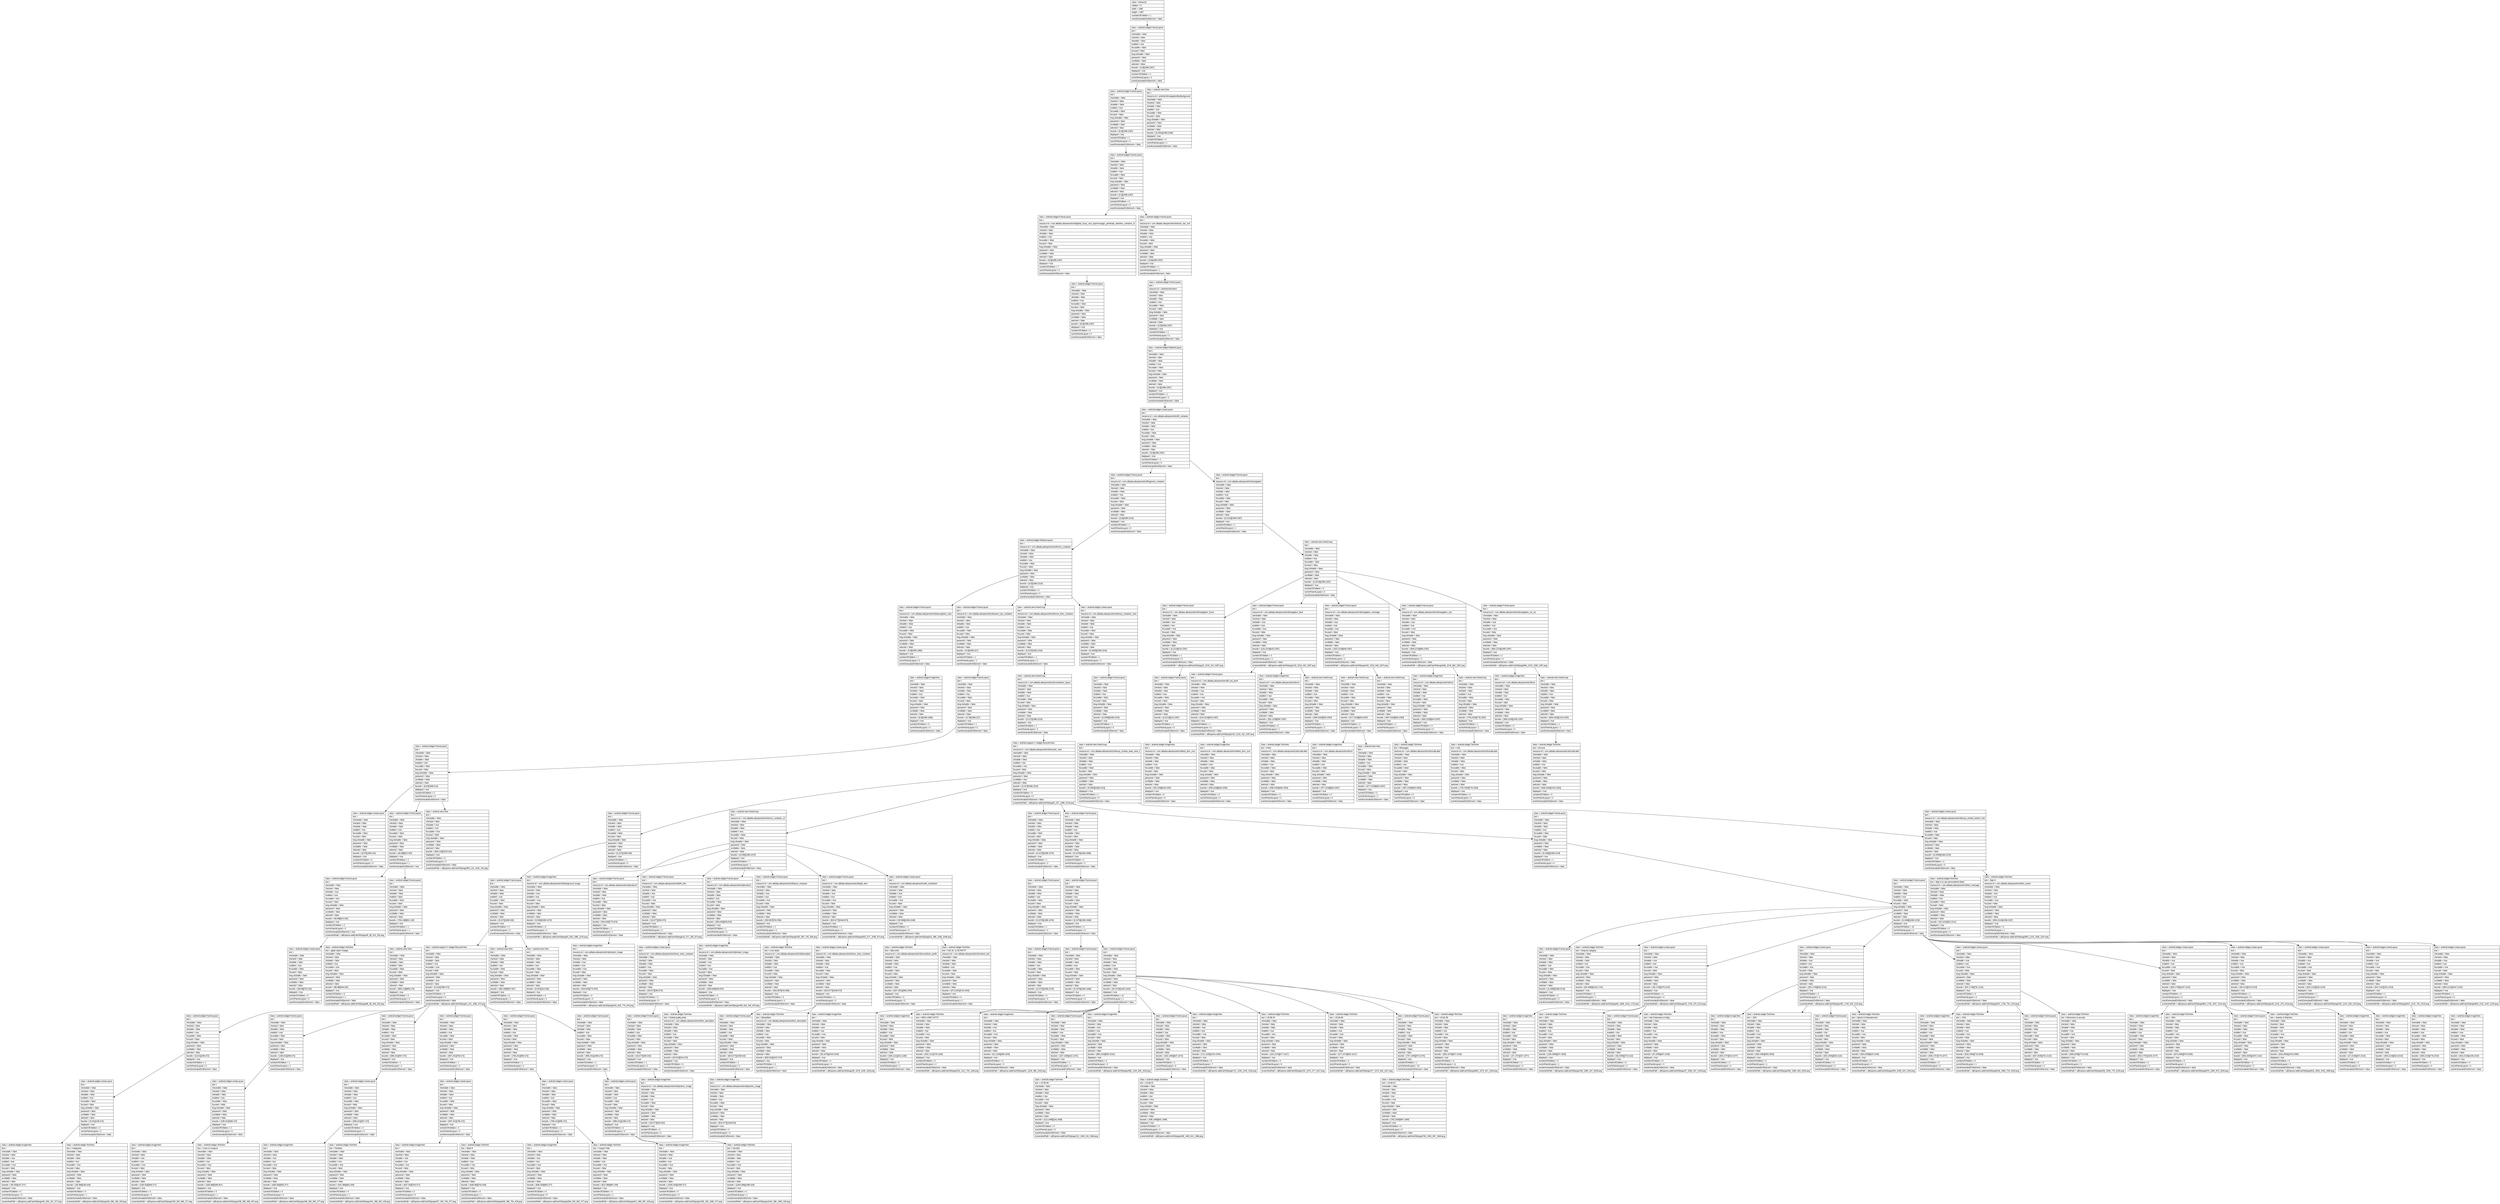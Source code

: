 digraph Layout {

	node [shape=record fontname=Arial];

	0	[label="{class = hierarchy\l|rotation = 0\l|width = 1080\l|height = 2287\l|numberOfChildren = 1\l|eventGeneratedOnElement = false \l}"]
	1	[label="{class = android.widget.FrameLayout\l|text = \l|checkable = false\l|checked = false\l|clickable = false\l|enabled = true\l|focusable = false\l|focused = false\l|long-clickable = false\l|password = false\l|scrollable = false\l|selected = false\l|bounds = [0,0][1080,2287]\l|displayed = true\l|numberOfChildren = 2\l|numInParentLayout = 0\l|eventGeneratedOnElement = false \l}"]
	2	[label="{class = android.widget.FrameLayout\l|text = \l|checkable = false\l|checked = false\l|clickable = false\l|enabled = true\l|focusable = false\l|focused = false\l|long-clickable = false\l|password = false\l|scrollable = false\l|selected = false\l|bounds = [0,0][1080,2287]\l|displayed = true\l|numberOfChildren = 1\l|numInParentLayout = 0\l|eventGeneratedOnElement = false \l}"]
	3	[label="{class = android.view.View\l|text = \l|resource-id = android:id/navigationBarBackground\l|checkable = false\l|checked = false\l|clickable = false\l|enabled = true\l|focusable = false\l|focused = false\l|long-clickable = false\l|password = false\l|scrollable = false\l|selected = false\l|bounds = [0,2361][1080,2400]\l|displayed = true\l|numberOfChildren = 0\l|numInParentLayout = 1\l|eventGeneratedOnElement = false \l}"]
	4	[label="{class = android.widget.FrameLayout\l|text = \l|checkable = false\l|checked = false\l|clickable = false\l|enabled = true\l|focusable = false\l|focused = false\l|long-clickable = false\l|password = false\l|scrollable = false\l|selected = false\l|bounds = [0,0][1080,2287]\l|displayed = true\l|numberOfChildren = 2\l|numInParentLayout = 0\l|eventGeneratedOnElement = false \l}"]
	5	[label="{class = android.widget.FrameLayout\l|text = \l|resource-id = com.alibaba.aliexpresshd:id/global_houyi_core_layermanager_penetrate_webview_container_id\l|checkable = false\l|checked = false\l|clickable = false\l|enabled = true\l|focusable = false\l|focused = false\l|long-clickable = false\l|password = false\l|scrollable = false\l|selected = false\l|bounds = [0,0][1080,2287]\l|displayed = true\l|numberOfChildren = 1\l|numInParentLayout = 0\l|eventGeneratedOnElement = false \l}"]
	6	[label="{class = android.widget.FrameLayout\l|text = \l|resource-id = com.alibaba.aliexpresshd:id/action_bar_root\l|checkable = false\l|checked = false\l|clickable = false\l|enabled = true\l|focusable = false\l|focused = false\l|long-clickable = false\l|password = false\l|scrollable = false\l|selected = false\l|bounds = [0,0][1080,2287]\l|displayed = true\l|numberOfChildren = 1\l|numInParentLayout = 1\l|eventGeneratedOnElement = false \l}"]
	7	[label="{class = android.widget.FrameLayout\l|text = \l|checkable = false\l|checked = false\l|clickable = false\l|enabled = true\l|focusable = false\l|focused = false\l|long-clickable = false\l|password = false\l|scrollable = false\l|selected = false\l|bounds = [0,0][1080,2287]\l|displayed = true\l|numberOfChildren = 0\l|numInParentLayout = 0\l|eventGeneratedOnElement = false \l}"]
	8	[label="{class = android.widget.FrameLayout\l|text = \l|resource-id = android:id/content\l|checkable = false\l|checked = false\l|clickable = false\l|enabled = true\l|focusable = false\l|focused = false\l|long-clickable = false\l|password = false\l|scrollable = false\l|selected = false\l|bounds = [0,0][1080,2287]\l|displayed = true\l|numberOfChildren = 1\l|numInParentLayout = 0\l|eventGeneratedOnElement = false \l}"]
	9	[label="{class = android.widget.RelativeLayout\l|text = \l|checkable = false\l|checked = false\l|clickable = false\l|enabled = true\l|focusable = false\l|focused = false\l|long-clickable = false\l|password = false\l|scrollable = false\l|selected = false\l|bounds = [0,0][1080,2287]\l|displayed = true\l|numberOfChildren = 1\l|numInParentLayout = 0\l|eventGeneratedOnElement = false \l}"]
	10	[label="{class = android.widget.LinearLayout\l|text = \l|resource-id = com.alibaba.aliexpresshd:id/ll_container\l|checkable = false\l|checked = false\l|clickable = false\l|enabled = true\l|focusable = false\l|focused = false\l|long-clickable = false\l|password = false\l|scrollable = false\l|selected = false\l|bounds = [0,0][1080,2287]\l|displayed = true\l|numberOfChildren = 2\l|numInParentLayout = 0\l|eventGeneratedOnElement = false \l}"]
	11	[label="{class = android.widget.FrameLayout\l|text = \l|resource-id = com.alibaba.aliexpresshd:id/fragment_container\l|checkable = false\l|checked = false\l|clickable = false\l|enabled = true\l|focusable = false\l|focused = false\l|long-clickable = false\l|password = false\l|scrollable = false\l|selected = false\l|bounds = [0,0][1080,2219]\l|displayed = true\l|numberOfChildren = 1\l|numInParentLayout = 0\l|eventGeneratedOnElement = false \l}"]
	12	[label="{class = android.widget.FrameLayout\l|text = \l|resource-id = com.alibaba.aliexpresshd:id/navigation\l|checkable = false\l|checked = false\l|clickable = false\l|enabled = true\l|focusable = false\l|focused = false\l|long-clickable = false\l|password = false\l|scrollable = false\l|selected = false\l|bounds = [0,2219][1080,2287]\l|displayed = true\l|numberOfChildren = 1\l|numInParentLayout = 1\l|eventGeneratedOnElement = false \l}"]
	13	[label="{class = android.widget.RelativeLayout\l|text = \l|resource-id = com.alibaba.aliexpresshd:id/home_container\l|checkable = false\l|checked = false\l|clickable = false\l|enabled = true\l|focusable = false\l|focused = false\l|long-clickable = false\l|password = false\l|scrollable = false\l|selected = false\l|bounds = [0,0][1080,2219]\l|displayed = true\l|numberOfChildren = 4\l|numInParentLayout = 0\l|eventGeneratedOnElement = false \l}"]
	14	[label="{class = android.view.ViewGroup\l|text = \l|checkable = false\l|checked = false\l|clickable = false\l|enabled = true\l|focusable = false\l|focused = false\l|long-clickable = false\l|password = false\l|scrollable = false\l|selected = false\l|bounds = [0,2219][1080,2287]\l|displayed = true\l|numberOfChildren = 5\l|numInParentLayout = 0\l|eventGeneratedOnElement = false \l}"]
	15	[label="{class = android.widget.FrameLayout\l|text = \l|resource-id = com.alibaba.aliexpresshd:id/atmosphere_view\l|checkable = false\l|checked = false\l|clickable = false\l|enabled = true\l|focusable = false\l|focused = false\l|long-clickable = false\l|password = false\l|scrollable = false\l|selected = false\l|bounds = [0,0][1080,1080]\l|displayed = true\l|numberOfChildren = 1\l|numInParentLayout = 0\l|eventGeneratedOnElement = false \l}"]
	16	[label="{class = android.widget.FrameLayout\l|text = \l|resource-id = com.alibaba.aliexpresshd:id/search_bar_container\l|checkable = false\l|checked = false\l|clickable = false\l|enabled = true\l|focusable = false\l|focused = false\l|long-clickable = false\l|password = false\l|scrollable = false\l|selected = false\l|bounds = [0,0][1080,227]\l|displayed = true\l|numberOfChildren = 1\l|numInParentLayout = 1\l|eventGeneratedOnElement = false \l}"]
	17	[label="{class = android.view.ViewGroup\l|text = \l|resource-id = com.alibaba.aliexpresshd:id/home_floor_container\l|checkable = false\l|checked = false\l|clickable = false\l|enabled = true\l|focusable = false\l|focused = false\l|long-clickable = false\l|password = false\l|scrollable = false\l|selected = false\l|bounds = [0,227][1080,2219]\l|displayed = true\l|numberOfChildren = 1\l|numInParentLayout = 2\l|eventGeneratedOnElement = false \l}"]
	18	[label="{class = android.widget.LinearLayout\l|text = \l|resource-id = com.alibaba.aliexpresshd:id/houyi_container_view\l|checkable = false\l|checked = false\l|clickable = false\l|enabled = true\l|focusable = false\l|focused = false\l|long-clickable = false\l|password = false\l|scrollable = false\l|selected = false\l|bounds = [0,2093][1080,2219]\l|displayed = true\l|numberOfChildren = 1\l|numInParentLayout = 3\l|eventGeneratedOnElement = false \l}"]
	19	[label="{class = android.widget.FrameLayout\l|text = \l|resource-id = com.alibaba.aliexpresshd:id/navigation_home\l|checkable = false\l|checked = false\l|clickable = true\l|enabled = true\l|focusable = true\l|focused = false\l|long-clickable = false\l|password = false\l|scrollable = false\l|selected = false\l|bounds = [0,2219][216,2287]\l|displayed = true\l|numberOfChildren = 1\l|numInParentLayout = 0\l|eventGeneratedOnElement = false \l|screenshotPath = aliExpress-addCart/S0/pngs/0_2219_216_2287.png\l}"]
	20	[label="{class = android.widget.FrameLayout\l|text = \l|resource-id = com.alibaba.aliexpresshd:id/navigation_feed\l|checkable = false\l|checked = false\l|clickable = true\l|enabled = true\l|focusable = true\l|focused = false\l|long-clickable = false\l|password = false\l|scrollable = false\l|selected = false\l|bounds = [216,2219][432,2287]\l|displayed = true\l|numberOfChildren = 3\l|numInParentLayout = 1\l|eventGeneratedOnElement = false \l|screenshotPath = aliExpress-addCart/S0/pngs/216_2219_432_2287.png\l}"]
	21	[label="{class = android.widget.FrameLayout\l|text = \l|resource-id = com.alibaba.aliexpresshd:id/navigation_message\l|checkable = false\l|checked = false\l|clickable = true\l|enabled = true\l|focusable = true\l|focused = false\l|long-clickable = false\l|password = false\l|scrollable = false\l|selected = false\l|bounds = [432,2219][648,2287]\l|displayed = true\l|numberOfChildren = 2\l|numInParentLayout = 2\l|eventGeneratedOnElement = false \l|screenshotPath = aliExpress-addCart/S0/pngs/432_2219_648_2287.png\l}"]
	22	[label="{class = android.widget.FrameLayout\l|text = \l|resource-id = com.alibaba.aliexpresshd:id/navigation_cart\l|checkable = false\l|checked = false\l|clickable = true\l|enabled = true\l|focusable = true\l|focused = false\l|long-clickable = false\l|password = false\l|scrollable = false\l|selected = false\l|bounds = [648,2219][864,2287]\l|displayed = true\l|numberOfChildren = 2\l|numInParentLayout = 3\l|eventGeneratedOnElement = false \l|screenshotPath = aliExpress-addCart/S0/pngs/648_2219_864_2287.png\l}"]
	23	[label="{class = android.widget.FrameLayout\l|text = \l|resource-id = com.alibaba.aliexpresshd:id/navigation_my_ae\l|checkable = false\l|checked = false\l|clickable = true\l|enabled = true\l|focusable = true\l|focused = false\l|long-clickable = false\l|password = false\l|scrollable = false\l|selected = false\l|bounds = [864,2219][1080,2287]\l|displayed = true\l|numberOfChildren = 2\l|numInParentLayout = 4\l|eventGeneratedOnElement = false \l|screenshotPath = aliExpress-addCart/S0/pngs/864_2219_1080_2287.png\l}"]
	24	[label="{class = android.widget.ImageView\l|text = \l|checkable = false\l|checked = false\l|clickable = false\l|enabled = true\l|focusable = false\l|focused = false\l|long-clickable = false\l|password = false\l|scrollable = false\l|selected = false\l|bounds = [0,0][1080,1080]\l|displayed = true\l|numberOfChildren = 0\l|numInParentLayout = 0\l|eventGeneratedOnElement = false \l}"]
	25	[label="{class = android.widget.FrameLayout\l|text = \l|checkable = false\l|checked = false\l|clickable = false\l|enabled = true\l|focusable = false\l|focused = false\l|long-clickable = false\l|password = false\l|scrollable = false\l|selected = false\l|bounds = [0,74][1080,227]\l|displayed = true\l|numberOfChildren = 1\l|numInParentLayout = 0\l|eventGeneratedOnElement = false \l}"]
	26	[label="{class = android.view.ViewGroup\l|text = \l|resource-id = com.alibaba.aliexpresshd:id/coordinator_layout\l|checkable = false\l|checked = false\l|clickable = false\l|enabled = true\l|focusable = false\l|focused = false\l|long-clickable = false\l|password = false\l|scrollable = false\l|selected = false\l|bounds = [0,227][1080,2219]\l|displayed = true\l|numberOfChildren = 1\l|numInParentLayout = 0\l|eventGeneratedOnElement = false \l}"]
	27	[label="{class = android.widget.FrameLayout\l|text = \l|checkable = false\l|checked = false\l|clickable = false\l|enabled = true\l|focusable = false\l|focused = false\l|long-clickable = false\l|password = false\l|scrollable = false\l|selected = false\l|bounds = [0,2093][1080,2219]\l|displayed = true\l|numberOfChildren = 1\l|numInParentLayout = 0\l|eventGeneratedOnElement = false \l}"]
	28	[label="{class = android.widget.FrameLayout\l|text = \l|checkable = false\l|checked = false\l|clickable = false\l|enabled = true\l|focusable = false\l|focused = false\l|long-clickable = false\l|password = false\l|scrollable = false\l|selected = false\l|bounds = [0,2219][216,2287]\l|displayed = true\l|numberOfChildren = 1\l|numInParentLayout = 0\l|eventGeneratedOnElement = false \l}"]
	29	[label="{class = android.widget.FrameLayout\l|text = \l|resource-id = com.alibaba.aliexpresshd:id/fl_red_point\l|checkable = false\l|checked = false\l|clickable = true\l|enabled = true\l|focusable = true\l|focused = false\l|long-clickable = false\l|password = false\l|scrollable = false\l|selected = false\l|bounds = [216,2219][432,2287]\l|displayed = true\l|numberOfChildren = 1\l|numInParentLayout = 0\l|eventGeneratedOnElement = false \l|screenshotPath = aliExpress-addCart/S0/pngs/216_2219_432_2287.png\l}"]
	30	[label="{class = android.widget.ImageView\l|text = \l|resource-id = com.alibaba.aliexpresshd:id/icon\l|checkable = false\l|checked = false\l|clickable = false\l|enabled = true\l|focusable = false\l|focused = false\l|long-clickable = false\l|password = false\l|scrollable = false\l|selected = false\l|bounds = [261,2228][387,2287]\l|displayed = true\l|numberOfChildren = 0\l|numInParentLayout = 1\l|eventGeneratedOnElement = false \l}"]
	31	[label="{class = android.view.ViewGroup\l|text = \l|checkable = false\l|checked = false\l|clickable = false\l|enabled = true\l|focusable = false\l|focused = false\l|long-clickable = false\l|password = false\l|scrollable = false\l|selected = false\l|bounds = [298,2320][350,2353]\l|displayed = true\l|numberOfChildren = 1\l|numInParentLayout = 2\l|eventGeneratedOnElement = false \l}"]
	32	[label="{class = android.view.ViewGroup\l|text = \l|checkable = false\l|checked = false\l|clickable = false\l|enabled = true\l|focusable = false\l|focused = false\l|long-clickable = false\l|password = false\l|scrollable = false\l|selected = false\l|bounds = [477,2228][603,2287]\l|displayed = true\l|numberOfChildren = 2\l|numInParentLayout = 0\l|eventGeneratedOnElement = false \l}"]
	33	[label="{class = android.view.ViewGroup\l|text = \l|checkable = false\l|checked = false\l|clickable = false\l|enabled = true\l|focusable = false\l|focused = false\l|long-clickable = false\l|password = false\l|scrollable = false\l|selected = false\l|bounds = [487,2320][593,2353]\l|displayed = true\l|numberOfChildren = 1\l|numInParentLayout = 1\l|eventGeneratedOnElement = false \l}"]
	34	[label="{class = android.widget.ImageView\l|text = \l|resource-id = com.alibaba.aliexpresshd:id/icon\l|checkable = false\l|checked = false\l|clickable = false\l|enabled = true\l|focusable = false\l|focused = false\l|long-clickable = false\l|password = false\l|scrollable = false\l|selected = false\l|bounds = [693,2228][819,2287]\l|displayed = true\l|numberOfChildren = 0\l|numInParentLayout = 0\l|eventGeneratedOnElement = false \l}"]
	35	[label="{class = android.view.ViewGroup\l|text = \l|checkable = false\l|checked = false\l|clickable = false\l|enabled = true\l|focusable = false\l|focused = false\l|long-clickable = false\l|password = false\l|scrollable = false\l|selected = false\l|bounds = [733,2320][778,2353]\l|displayed = true\l|numberOfChildren = 1\l|numInParentLayout = 1\l|eventGeneratedOnElement = false \l}"]
	36	[label="{class = android.widget.ImageView\l|text = \l|resource-id = com.alibaba.aliexpresshd:id/icon\l|checkable = false\l|checked = false\l|clickable = false\l|enabled = true\l|focusable = false\l|focused = false\l|long-clickable = false\l|password = false\l|scrollable = false\l|selected = false\l|bounds = [909,2228][1035,2287]\l|displayed = true\l|numberOfChildren = 0\l|numInParentLayout = 0\l|eventGeneratedOnElement = false \l}"]
	37	[label="{class = android.view.ViewGroup\l|text = \l|checkable = false\l|checked = false\l|clickable = false\l|enabled = true\l|focusable = false\l|focused = false\l|long-clickable = false\l|password = false\l|scrollable = false\l|selected = false\l|bounds = [928,2320][1015,2353]\l|displayed = true\l|numberOfChildren = 1\l|numInParentLayout = 1\l|eventGeneratedOnElement = false \l}"]
	38	[label="{class = android.widget.FrameLayout\l|text = \l|checkable = false\l|checked = false\l|clickable = false\l|enabled = true\l|focusable = false\l|focused = false\l|long-clickable = false\l|password = false\l|scrollable = false\l|selected = false\l|bounds = [0,87][1080,214]\l|displayed = true\l|numberOfChildren = 3\l|numInParentLayout = 0\l|eventGeneratedOnElement = false \l}"]
	39	[label="{class = android.support.v7.widget.RecyclerView\l|text = \l|resource-id = com.alibaba.aliexpresshd:id/recycler_view\l|checkable = false\l|checked = false\l|clickable = false\l|enabled = true\l|focusable = true\l|focused = false\l|long-clickable = false\l|password = false\l|scrollable = true\l|selected = false\l|bounds = [0,227][1080,2219]\l|displayed = true\l|numberOfChildren = 5\l|numInParentLayout = 0\l|eventGeneratedOnElement = false \l|screenshotPath = aliExpress-addCart/S0/pngs/0_227_1080_2219.png\l}"]
	40	[label="{class = android.view.ViewGroup\l|text = \l|resource-id = com.alibaba.aliexpresshd:id/houyi_embed_base_view_ll\l|checkable = false\l|checked = false\l|clickable = false\l|enabled = true\l|focusable = false\l|focused = false\l|long-clickable = false\l|password = false\l|scrollable = false\l|selected = false\l|bounds = [0,2093][1080,2219]\l|displayed = true\l|numberOfChildren = 1\l|numInParentLayout = 0\l|eventGeneratedOnElement = false \l}"]
	41	[label="{class = android.widget.ImageView\l|text = \l|resource-id = com.alibaba.aliexpresshd:id/feed_item_icon\l|checkable = false\l|checked = false\l|clickable = false\l|enabled = true\l|focusable = false\l|focused = false\l|long-clickable = false\l|password = false\l|scrollable = false\l|selected = false\l|bounds = [55,2238][160,2287]\l|displayed = true\l|numberOfChildren = 0\l|numInParentLayout = 0\l|eventGeneratedOnElement = false \l}"]
	42	[label="{class = android.widget.ImageView\l|text = \l|resource-id = com.alibaba.aliexpresshd:id/feed_item_icon\l|checkable = false\l|checked = false\l|clickable = false\l|enabled = true\l|focusable = false\l|focused = false\l|long-clickable = false\l|password = false\l|scrollable = false\l|selected = false\l|bounds = [339,2238][360,2259]\l|displayed = true\l|numberOfChildren = 0\l|numInParentLayout = 0\l|eventGeneratedOnElement = false \l}"]
	43	[label="{class = android.widget.TextView\l|text = Feed\l|resource-id = com.alibaba.aliexpresshd:id/smallLabel\l|checkable = false\l|checked = false\l|clickable = false\l|enabled = true\l|focusable = false\l|focused = false\l|long-clickable = false\l|password = false\l|scrollable = false\l|selected = false\l|bounds = [298,2320][350,2353]\l|displayed = true\l|numberOfChildren = 0\l|numInParentLayout = 0\l|eventGeneratedOnElement = false \l}"]
	44	[label="{class = android.widget.ImageView\l|text = \l|resource-id = com.alibaba.aliexpresshd:id/icon\l|checkable = false\l|checked = false\l|clickable = false\l|enabled = true\l|focusable = false\l|focused = false\l|long-clickable = false\l|password = false\l|scrollable = false\l|selected = false\l|bounds = [477,2228][603,2287]\l|displayed = true\l|numberOfChildren = 0\l|numInParentLayout = 0\l|eventGeneratedOnElement = false \l}"]
	45	[label="{class = android.view.View\l|text = \l|checkable = false\l|checked = false\l|clickable = false\l|enabled = true\l|focusable = false\l|focused = false\l|long-clickable = false\l|password = false\l|scrollable = false\l|selected = false\l|bounds = [477,2228][603,2287]\l|displayed = true\l|numberOfChildren = 0\l|numInParentLayout = 1\l|eventGeneratedOnElement = false \l}"]
	46	[label="{class = android.widget.TextView\l|text = Messages\l|resource-id = com.alibaba.aliexpresshd:id/smallLabel\l|checkable = false\l|checked = false\l|clickable = false\l|enabled = true\l|focusable = false\l|focused = false\l|long-clickable = false\l|password = false\l|scrollable = false\l|selected = false\l|bounds = [487,2320][593,2353]\l|displayed = true\l|numberOfChildren = 0\l|numInParentLayout = 0\l|eventGeneratedOnElement = false \l}"]
	47	[label="{class = android.widget.TextView\l|text = Cart\l|resource-id = com.alibaba.aliexpresshd:id/smallLabel\l|checkable = false\l|checked = false\l|clickable = false\l|enabled = true\l|focusable = false\l|focused = false\l|long-clickable = false\l|password = false\l|scrollable = false\l|selected = false\l|bounds = [733,2320][778,2353]\l|displayed = true\l|numberOfChildren = 0\l|numInParentLayout = 0\l|eventGeneratedOnElement = false \l}"]
	48	[label="{class = android.widget.TextView\l|text = Account\l|resource-id = com.alibaba.aliexpresshd:id/smallLabel\l|checkable = false\l|checked = false\l|clickable = false\l|enabled = true\l|focusable = false\l|focused = false\l|long-clickable = false\l|password = false\l|scrollable = false\l|selected = false\l|bounds = [928,2320][1015,2353]\l|displayed = true\l|numberOfChildren = 0\l|numInParentLayout = 0\l|eventGeneratedOnElement = false \l}"]
	49	[label="{class = android.widget.LinearLayout\l|text = \l|checkable = false\l|checked = false\l|clickable = false\l|enabled = true\l|focusable = false\l|focused = false\l|long-clickable = false\l|password = false\l|scrollable = false\l|selected = false\l|bounds = [0,87][1080,214]\l|displayed = true\l|numberOfChildren = 0\l|numInParentLayout = 0\l|eventGeneratedOnElement = false \l}"]
	50	[label="{class = android.widget.FrameLayout\l|text = \l|checkable = false\l|checked = false\l|clickable = false\l|enabled = true\l|focusable = false\l|focused = false\l|long-clickable = false\l|password = false\l|scrollable = false\l|selected = false\l|bounds = [46,98][913,202]\l|displayed = true\l|numberOfChildren = 2\l|numInParentLayout = 1\l|eventGeneratedOnElement = true \l}"]
	51	[label="{class = android.view.View\l|text = \l|checkable = false\l|checked = false\l|clickable = true\l|enabled = true\l|focusable = true\l|focused = false\l|long-clickable = false\l|password = false\l|scrollable = false\l|selected = false\l|bounds = [953,110][1034,191]\l|displayed = true\l|numberOfChildren = 0\l|numInParentLayout = 2\l|eventGeneratedOnElement = false \l|screenshotPath = aliExpress-addCart/S0/pngs/953_110_1034_191.png\l}"]
	52	[label="{class = android.widget.FrameLayout\l|text = \l|checkable = false\l|checked = false\l|clickable = false\l|enabled = true\l|focusable = false\l|focused = false\l|long-clickable = false\l|password = false\l|scrollable = false\l|selected = false\l|bounds = [0,227][1080,530]\l|displayed = true\l|numberOfChildren = 1\l|numInParentLayout = 0\l|eventGeneratedOnElement = false \l}"]
	53	[label="{class = android.view.ViewGroup\l|text = \l|resource-id = com.alibaba.aliexpresshd:id/venue_container_v2\l|checkable = false\l|checked = false\l|clickable = false\l|enabled = true\l|focusable = false\l|focused = false\l|long-clickable = false\l|password = false\l|scrollable = false\l|selected = false\l|bounds = [0,530][1080,1070]\l|displayed = true\l|numberOfChildren = 7\l|numInParentLayout = 1\l|eventGeneratedOnElement = false \l}"]
	54	[label="{class = android.widget.FrameLayout\l|text = \l|checkable = false\l|checked = false\l|clickable = false\l|enabled = true\l|focusable = false\l|focused = false\l|long-clickable = false\l|password = false\l|scrollable = false\l|selected = false\l|bounds = [0,1070][1080,1076]\l|displayed = true\l|numberOfChildren = 1\l|numInParentLayout = 2\l|eventGeneratedOnElement = false \l}"]
	55	[label="{class = android.widget.FrameLayout\l|text = \l|checkable = false\l|checked = false\l|clickable = false\l|enabled = true\l|focusable = false\l|focused = false\l|long-clickable = false\l|password = false\l|scrollable = false\l|selected = false\l|bounds = [0,1076][1080,1668]\l|displayed = true\l|numberOfChildren = 1\l|numInParentLayout = 3\l|eventGeneratedOnElement = false \l}"]
	56	[label="{class = android.widget.FrameLayout\l|text = \l|checkable = false\l|checked = false\l|clickable = false\l|enabled = true\l|focusable = false\l|focused = false\l|long-clickable = false\l|password = false\l|scrollable = false\l|selected = false\l|bounds = [0,1668][1080,2219]\l|displayed = true\l|numberOfChildren = 1\l|numInParentLayout = 4\l|eventGeneratedOnElement = false \l}"]
	57	[label="{class = android.widget.LinearLayout\l|text = \l|resource-id = com.alibaba.aliexpresshd:id/houyi_embed_bottom_hint\l|checkable = false\l|checked = false\l|clickable = false\l|enabled = true\l|focusable = false\l|focused = false\l|long-clickable = false\l|password = false\l|scrollable = false\l|selected = false\l|bounds = [0,2093][1080,2219]\l|displayed = true\l|numberOfChildren = 2\l|numInParentLayout = 0\l|eventGeneratedOnElement = false \l}"]
	58	[label="{class = android.widget.FrameLayout\l|text = \l|checkable = false\l|checked = false\l|clickable = true\l|enabled = true\l|focusable = true\l|focused = false\l|long-clickable = false\l|password = false\l|scrollable = false\l|selected = false\l|bounds = [46,98][913,202]\l|displayed = true\l|numberOfChildren = 2\l|numInParentLayout = 0\l|eventGeneratedOnElement = true \l|screenshotPath = aliExpress-addCart/S0/pngs/46_98_913_202.png\l}"]
	59	[label="{class = android.widget.FrameLayout\l|text = \l|checkable = false\l|checked = false\l|clickable = false\l|enabled = false\l|focusable = false\l|focused = false\l|long-clickable = false\l|password = false\l|scrollable = false\l|selected = false\l|bounds = [763,108][901,192]\l|displayed = true\l|numberOfChildren = 1\l|numInParentLayout = 1\l|eventGeneratedOnElement = false \l}"]
	60	[label="{class = android.widget.FrameLayout\l|text = \l|checkable = false\l|checked = false\l|clickable = false\l|enabled = true\l|focusable = false\l|focused = false\l|long-clickable = false\l|password = false\l|scrollable = false\l|selected = false\l|bounds = [0,227][1080,530]\l|displayed = true\l|numberOfChildren = 3\l|numInParentLayout = 0\l|eventGeneratedOnElement = false \l}"]
	61	[label="{class = android.widget.ImageView\l|text = \l|resource-id = com.alibaba.aliexpresshd:id/background_image\l|checkable = false\l|checked = false\l|clickable = true\l|enabled = true\l|focusable = true\l|focused = false\l|long-clickable = false\l|password = false\l|scrollable = false\l|selected = false\l|bounds = [0,530][1080,1070]\l|displayed = true\l|numberOfChildren = 0\l|numInParentLayout = 0\l|eventGeneratedOnElement = false \l|screenshotPath = aliExpress-addCart/S0/pngs/0_530_1080_1070.png\l}"]
	62	[label="{class = android.widget.FrameLayout\l|text = \l|resource-id = com.alibaba.aliexpresshd:id/product2\l|checkable = false\l|checked = false\l|clickable = false\l|enabled = true\l|focusable = false\l|focused = false\l|long-clickable = false\l|password = false\l|scrollable = false\l|selected = false\l|bounds = [544,645][775,876]\l|displayed = true\l|numberOfChildren = 1\l|numInParentLayout = 1\l|eventGeneratedOnElement = false \l}"]
	63	[label="{class = android.widget.FrameLayout\l|text = \l|resource-id = com.alibaba.aliexpresshd:id/left_item\l|checkable = false\l|checked = false\l|clickable = true\l|enabled = true\l|focusable = true\l|focused = false\l|long-clickable = false\l|password = false\l|scrollable = false\l|selected = false\l|bounds = [32,677][265,973]\l|displayed = true\l|numberOfChildren = 1\l|numInParentLayout = 2\l|eventGeneratedOnElement = false \l|screenshotPath = aliExpress-addCart/S0/pngs/32_677_265_973.png\l}"]
	64	[label="{class = android.widget.FrameLayout\l|text = \l|resource-id = com.alibaba.aliexpresshd:id/product1\l|checkable = false\l|checked = false\l|clickable = false\l|enabled = true\l|focusable = false\l|focused = false\l|long-clickable = false\l|password = false\l|scrollable = false\l|selected = false\l|bounds = [306,645][536,876]\l|displayed = true\l|numberOfChildren = 1\l|numInParentLayout = 3\l|eventGeneratedOnElement = false \l}"]
	65	[label="{class = android.widget.FrameLayout\l|text = \l|resource-id = com.alibaba.aliexpresshd:id/layout_marquee\l|checkable = false\l|checked = false\l|clickable = true\l|enabled = true\l|focusable = true\l|focused = false\l|long-clickable = false\l|password = false\l|scrollable = false\l|selected = false\l|bounds = [302,897][762,956]\l|displayed = true\l|numberOfChildren = 1\l|numInParentLayout = 4\l|eventGeneratedOnElement = false \l|screenshotPath = aliExpress-addCart/S0/pngs/302_897_762_956.png\l}"]
	66	[label="{class = android.widget.FrameLayout\l|text = \l|resource-id = com.alibaba.aliexpresshd:id/right_item\l|checkable = false\l|checked = false\l|clickable = true\l|enabled = true\l|focusable = true\l|focused = false\l|long-clickable = false\l|password = false\l|scrollable = false\l|selected = false\l|bounds = [815,677][1048,973]\l|displayed = true\l|numberOfChildren = 1\l|numInParentLayout = 5\l|eventGeneratedOnElement = false \l|screenshotPath = aliExpress-addCart/S0/pngs/815_677_1048_973.png\l}"]
	67	[label="{class = android.widget.LinearLayout\l|text = \l|resource-id = com.alibaba.aliexpresshd:id/ll_countdown\l|checkable = false\l|checked = false\l|clickable = true\l|enabled = true\l|focusable = true\l|focused = false\l|long-clickable = false\l|password = false\l|scrollable = false\l|selected = false\l|bounds = [32,998][1048,1048]\l|displayed = true\l|numberOfChildren = 2\l|numInParentLayout = 6\l|eventGeneratedOnElement = false \l|screenshotPath = aliExpress-addCart/S0/pngs/32_998_1048_1048.png\l}"]
	68	[label="{class = android.widget.FrameLayout\l|text = \l|checkable = false\l|checked = false\l|clickable = false\l|enabled = true\l|focusable = false\l|focused = false\l|long-clickable = false\l|password = false\l|scrollable = false\l|selected = false\l|bounds = [0,1070][1080,1076]\l|displayed = true\l|numberOfChildren = 1\l|numInParentLayout = 0\l|eventGeneratedOnElement = false \l}"]
	69	[label="{class = android.widget.FrameLayout\l|text = \l|checkable = false\l|checked = false\l|clickable = false\l|enabled = true\l|focusable = false\l|focused = false\l|long-clickable = false\l|password = false\l|scrollable = false\l|selected = false\l|bounds = [0,1076][1080,1668]\l|displayed = true\l|numberOfChildren = 2\l|numInParentLayout = 0\l|eventGeneratedOnElement = false \l}"]
	70	[label="{class = android.widget.FrameLayout\l|text = \l|checkable = false\l|checked = false\l|clickable = false\l|enabled = true\l|focusable = false\l|focused = false\l|long-clickable = false\l|password = false\l|scrollable = false\l|selected = false\l|bounds = [0,1668][1080,2219]\l|displayed = true\l|numberOfChildren = 10\l|numInParentLayout = 0\l|eventGeneratedOnElement = false \l}"]
	71	[label="{class = android.widget.TextView\l|text = Sign in to see personalized deals\l|resource-id = com.alibaba.aliexpresshd:id/hint_message\l|checkable = false\l|checked = false\l|clickable = false\l|enabled = true\l|focusable = false\l|focused = false\l|long-clickable = false\l|password = false\l|scrollable = false\l|selected = false\l|bounds = [42,2101][812,2211]\l|displayed = true\l|numberOfChildren = 0\l|numInParentLayout = 0\l|eventGeneratedOnElement = false \l}"]
	72	[label="{class = android.widget.TextView\l|text = Sign in\l|resource-id = com.alibaba.aliexpresshd:id/hint_action\l|checkable = false\l|checked = false\l|clickable = true\l|enabled = true\l|focusable = true\l|focused = false\l|long-clickable = false\l|password = false\l|scrollable = false\l|selected = false\l|bounds = [854,2124][1038,2187]\l|displayed = true\l|numberOfChildren = 0\l|numInParentLayout = 1\l|eventGeneratedOnElement = false \l|screenshotPath = aliExpress-addCart/S0/pngs/854_2124_1038_2187.png\l}"]
	73	[label="{class = android.widget.LinearLayout\l|text = \l|checkable = false\l|checked = false\l|clickable = false\l|enabled = true\l|focusable = false\l|focused = false\l|long-clickable = false\l|password = false\l|scrollable = false\l|selected = false\l|bounds = [86,98][752,202]\l|displayed = true\l|numberOfChildren = 0\l|numInParentLayout = 0\l|eventGeneratedOnElement = false \l}"]
	74	[label="{class = android.widget.TextView\l|text = apple watch charger\l|checkable = false\l|checked = false\l|clickable = false\l|enabled = true\l|focusable = true\l|focused = false\l|long-clickable = false\l|password = false\l|scrollable = false\l|selected = false\l|bounds = [86,98][449,202]\l|displayed = true\l|numberOfChildren = 0\l|numInParentLayout = 1\l|eventGeneratedOnElement = false \l|screenshotPath = aliExpress-addCart/S0/pngs/86_98_449_202.png\l}"]
	75	[label="{class = android.view.View\l|text = \l|checkable = false\l|checked = false\l|clickable = false\l|enabled = false\l|focusable = false\l|focused = false\l|long-clickable = false\l|password = false\l|scrollable = false\l|selected = false\l|bounds = [806,124][858,176]\l|displayed = true\l|numberOfChildren = 0\l|numInParentLayout = 0\l|eventGeneratedOnElement = false \l}"]
	76	[label="{class = android.support.v7.widget.RecyclerView\l|text = \l|checkable = false\l|checked = false\l|clickable = false\l|enabled = true\l|focusable = true\l|focused = false\l|long-clickable = false\l|password = false\l|scrollable = true\l|selected = false\l|bounds = [0,241][1080,472]\l|displayed = true\l|numberOfChildren = 6\l|numInParentLayout = 0\l|eventGeneratedOnElement = false \l|screenshotPath = aliExpress-addCart/S0/pngs/0_241_1080_472.png\l}"]
	77	[label="{class = android.view.View\l|text = \l|checkable = false\l|checked = false\l|clickable = false\l|enabled = true\l|focusable = false\l|focused = false\l|long-clickable = false\l|password = false\l|scrollable = false\l|selected = false\l|bounds = [482,495][597,507]\l|displayed = true\l|numberOfChildren = 0\l|numInParentLayout = 1\l|eventGeneratedOnElement = false \l}"]
	78	[label="{class = android.view.View\l|text = \l|checkable = false\l|checked = false\l|clickable = false\l|enabled = true\l|focusable = false\l|focused = false\l|long-clickable = false\l|password = false\l|scrollable = false\l|selected = false\l|bounds = [0,507][115,530]\l|displayed = true\l|numberOfChildren = 0\l|numInParentLayout = 2\l|eventGeneratedOnElement = false \l}"]
	79	[label="{class = android.widget.ImageView\l|text = \l|resource-id = com.alibaba.aliexpresshd:id/product_image\l|checkable = false\l|checked = false\l|clickable = true\l|enabled = true\l|focusable = true\l|focused = false\l|long-clickable = false\l|password = false\l|scrollable = false\l|selected = false\l|bounds = [544,645][775,876]\l|displayed = true\l|numberOfChildren = 0\l|numInParentLayout = 0\l|eventGeneratedOnElement = false \l|screenshotPath = aliExpress-addCart/S0/pngs/544_645_775_876.png\l}"]
	80	[label="{class = android.widget.LinearLayout\l|text = \l|resource-id = com.alibaba.aliexpresshd:id/one_entry_container\l|checkable = false\l|checked = false\l|clickable = false\l|enabled = true\l|focusable = false\l|focused = false\l|long-clickable = false\l|password = false\l|scrollable = false\l|selected = false\l|bounds = [32,677][265,973]\l|displayed = true\l|numberOfChildren = 2\l|numInParentLayout = 0\l|eventGeneratedOnElement = false \l}"]
	81	[label="{class = android.widget.ImageView\l|text = \l|resource-id = com.alibaba.aliexpresshd:id/product_image\l|checkable = false\l|checked = false\l|clickable = true\l|enabled = true\l|focusable = true\l|focused = false\l|long-clickable = false\l|password = false\l|scrollable = false\l|selected = false\l|bounds = [306,645][536,876]\l|displayed = true\l|numberOfChildren = 0\l|numInParentLayout = 0\l|eventGeneratedOnElement = false \l|screenshotPath = aliExpress-addCart/S0/pngs/306_645_536_876.png\l}"]
	82	[label="{class = android.widget.TextView\l|text = Love deals\l|resource-id = com.alibaba.aliexpresshd:id/description\l|checkable = false\l|checked = false\l|clickable = false\l|enabled = true\l|focusable = false\l|focused = false\l|long-clickable = false\l|password = false\l|scrollable = false\l|selected = false\l|bounds = [302,897][762,956]\l|displayed = true\l|numberOfChildren = 0\l|numInParentLayout = 0\l|eventGeneratedOnElement = false \l}"]
	83	[label="{class = android.widget.LinearLayout\l|text = \l|resource-id = com.alibaba.aliexpresshd:id/one_entry_container\l|checkable = false\l|checked = false\l|clickable = false\l|enabled = true\l|focusable = false\l|focused = false\l|long-clickable = false\l|password = false\l|scrollable = false\l|selected = false\l|bounds = [815,677][1048,973]\l|displayed = true\l|numberOfChildren = 2\l|numInParentLayout = 0\l|eventGeneratedOnElement = false \l}"]
	84	[label="{class = android.widget.TextView\l|text = Sale ends\l|resource-id = com.alibaba.aliexpresshd:id/countdown_prefix\l|checkable = false\l|checked = false\l|clickable = false\l|enabled = true\l|focusable = false\l|focused = false\l|long-clickable = false\l|password = false\l|scrollable = false\l|selected = false\l|bounds = [337,1001][468,1044]\l|displayed = true\l|numberOfChildren = 0\l|numInParentLayout = 0\l|eventGeneratedOnElement = false \l}"]
	85	[label="{class = android.widget.TextView\l|text = Feb 26, 11:59 PM PT\l|resource-id = com.alibaba.aliexpresshd:id/content_text\l|checkable = false\l|checked = false\l|clickable = false\l|enabled = true\l|focusable = false\l|focused = false\l|long-clickable = false\l|password = false\l|scrollable = false\l|selected = false\l|bounds = [473,1001][743,1044]\l|displayed = true\l|numberOfChildren = 0\l|numInParentLayout = 1\l|eventGeneratedOnElement = false \l}"]
	86	[label="{class = android.widget.FrameLayout\l|text = \l|checkable = false\l|checked = false\l|clickable = false\l|enabled = true\l|focusable = false\l|focused = false\l|long-clickable = false\l|password = false\l|scrollable = false\l|selected = false\l|bounds = [0,1070][1080,1076]\l|displayed = true\l|numberOfChildren = 0\l|numInParentLayout = 0\l|eventGeneratedOnElement = false \l}"]
	87	[label="{class = android.widget.FrameLayout\l|text = \l|checkable = false\l|checked = false\l|clickable = false\l|enabled = true\l|focusable = false\l|focused = false\l|long-clickable = false\l|password = false\l|scrollable = false\l|selected = false\l|bounds = [0,1076][1080,1668]\l|displayed = true\l|numberOfChildren = 0\l|numInParentLayout = 0\l|eventGeneratedOnElement = false \l}"]
	88	[label="{class = android.widget.FrameLayout\l|text = \l|checkable = false\l|checked = false\l|clickable = false\l|enabled = true\l|focusable = false\l|focused = false\l|long-clickable = false\l|password = false\l|scrollable = false\l|selected = false\l|bounds = [35,1076][1045,1633]\l|displayed = true\l|numberOfChildren = 12\l|numInParentLayout = 1\l|eventGeneratedOnElement = false \l}"]
	89	[label="{class = android.widget.FrameLayout\l|text = \l|checkable = false\l|checked = false\l|clickable = false\l|enabled = true\l|focusable = false\l|focused = false\l|long-clickable = false\l|password = false\l|scrollable = false\l|selected = false\l|bounds = [0,1668][1080,2219]\l|displayed = true\l|numberOfChildren = 0\l|numInParentLayout = 0\l|eventGeneratedOnElement = false \l}"]
	90	[label="{class = android.widget.TextView\l|text = Shop by category\l|checkable = false\l|checked = false\l|clickable = false\l|enabled = true\l|focusable = true\l|focused = false\l|long-clickable = false\l|password = false\l|scrollable = false\l|selected = false\l|bounds = [64,1668][1016,1722]\l|displayed = true\l|numberOfChildren = 0\l|numInParentLayout = 1\l|eventGeneratedOnElement = false \l|screenshotPath = aliExpress-addCart/S0/pngs/64_1668_1016_1722.png\l}"]
	91	[label="{class = android.widget.LinearLayout\l|text = \l|checkable = false\l|checked = false\l|clickable = true\l|enabled = true\l|focusable = true\l|focused = false\l|long-clickable = false\l|password = false\l|scrollable = false\l|selected = false\l|bounds = [35,1745][279,2110]\l|displayed = true\l|numberOfChildren = 4\l|numInParentLayout = 2\l|eventGeneratedOnElement = false \l|screenshotPath = aliExpress-addCart/S0/pngs/35_1745_279_2110.png\l}"]
	92	[label="{class = android.widget.LinearLayout\l|text = \l|checkable = false\l|checked = false\l|clickable = true\l|enabled = true\l|focusable = true\l|focused = false\l|long-clickable = false\l|password = false\l|scrollable = false\l|selected = false\l|bounds = [291,1745][535,2110]\l|displayed = true\l|numberOfChildren = 4\l|numInParentLayout = 3\l|eventGeneratedOnElement = false \l|screenshotPath = aliExpress-addCart/S0/pngs/291_1745_535_2110.png\l}"]
	93	[label="{class = android.widget.LinearLayout\l|text = \l|checkable = false\l|checked = false\l|clickable = true\l|enabled = true\l|focusable = true\l|focused = false\l|long-clickable = false\l|password = false\l|scrollable = false\l|selected = false\l|bounds = [547,1745][791,2110]\l|displayed = true\l|numberOfChildren = 4\l|numInParentLayout = 4\l|eventGeneratedOnElement = false \l|screenshotPath = aliExpress-addCart/S0/pngs/547_1745_791_2110.png\l}"]
	94	[label="{class = android.widget.LinearLayout\l|text = \l|checkable = false\l|checked = false\l|clickable = true\l|enabled = true\l|focusable = true\l|focused = false\l|long-clickable = false\l|password = false\l|scrollable = false\l|selected = false\l|bounds = [803,1745][1047,2110]\l|displayed = true\l|numberOfChildren = 4\l|numInParentLayout = 5\l|eventGeneratedOnElement = false \l|screenshotPath = aliExpress-addCart/S0/pngs/803_1745_1047_2110.png\l}"]
	95	[label="{class = android.widget.LinearLayout\l|text = \l|checkable = false\l|checked = false\l|clickable = true\l|enabled = true\l|focusable = true\l|focused = false\l|long-clickable = false\l|password = false\l|scrollable = false\l|selected = false\l|bounds = [35,2122][279,2219]\l|displayed = true\l|numberOfChildren = 1\l|numInParentLayout = 6\l|eventGeneratedOnElement = false \l|screenshotPath = aliExpress-addCart/S0/pngs/35_2122_279_2219.png\l}"]
	96	[label="{class = android.widget.LinearLayout\l|text = \l|checkable = false\l|checked = false\l|clickable = true\l|enabled = true\l|focusable = true\l|focused = false\l|long-clickable = false\l|password = false\l|scrollable = false\l|selected = false\l|bounds = [291,2122][535,2219]\l|displayed = true\l|numberOfChildren = 1\l|numInParentLayout = 7\l|eventGeneratedOnElement = false \l|screenshotPath = aliExpress-addCart/S0/pngs/291_2122_535_2219.png\l}"]
	97	[label="{class = android.widget.LinearLayout\l|text = \l|checkable = false\l|checked = false\l|clickable = true\l|enabled = true\l|focusable = true\l|focused = false\l|long-clickable = false\l|password = false\l|scrollable = false\l|selected = false\l|bounds = [547,2122][791,2219]\l|displayed = true\l|numberOfChildren = 1\l|numInParentLayout = 8\l|eventGeneratedOnElement = false \l|screenshotPath = aliExpress-addCart/S0/pngs/547_2122_791_2219.png\l}"]
	98	[label="{class = android.widget.LinearLayout\l|text = \l|checkable = false\l|checked = false\l|clickable = true\l|enabled = true\l|focusable = true\l|focused = false\l|long-clickable = false\l|password = false\l|scrollable = false\l|selected = false\l|bounds = [803,2122][1047,2219]\l|displayed = true\l|numberOfChildren = 1\l|numInParentLayout = 9\l|eventGeneratedOnElement = false \l|screenshotPath = aliExpress-addCart/S0/pngs/803_2122_1047_2219.png\l}"]
	99	[label="{class = android.widget.FrameLayout\l|text = \l|checkable = false\l|checked = false\l|clickable = false\l|enabled = true\l|focusable = false\l|focused = false\l|long-clickable = false\l|password = false\l|scrollable = false\l|selected = false\l|bounds = [0,241][199,472]\l|displayed = true\l|numberOfChildren = 1\l|numInParentLayout = 0\l|eventGeneratedOnElement = false \l}"]
	100	[label="{class = android.widget.FrameLayout\l|text = \l|checkable = false\l|checked = false\l|clickable = false\l|enabled = true\l|focusable = false\l|focused = false\l|long-clickable = false\l|password = false\l|scrollable = false\l|selected = false\l|bounds = [199,241][398,472]\l|displayed = true\l|numberOfChildren = 1\l|numInParentLayout = 1\l|eventGeneratedOnElement = false \l}"]
	101	[label="{class = android.widget.FrameLayout\l|text = \l|checkable = false\l|checked = false\l|clickable = false\l|enabled = true\l|focusable = false\l|focused = false\l|long-clickable = false\l|password = false\l|scrollable = false\l|selected = false\l|bounds = [398,241][597,472]\l|displayed = true\l|numberOfChildren = 1\l|numInParentLayout = 2\l|eventGeneratedOnElement = false \l}"]
	102	[label="{class = android.widget.FrameLayout\l|text = \l|checkable = false\l|checked = false\l|clickable = false\l|enabled = true\l|focusable = false\l|focused = false\l|long-clickable = false\l|password = false\l|scrollable = false\l|selected = false\l|bounds = [597,241][796,472]\l|displayed = true\l|numberOfChildren = 1\l|numInParentLayout = 3\l|eventGeneratedOnElement = false \l}"]
	103	[label="{class = android.widget.FrameLayout\l|text = \l|checkable = false\l|checked = false\l|clickable = false\l|enabled = true\l|focusable = false\l|focused = false\l|long-clickable = false\l|password = false\l|scrollable = false\l|selected = false\l|bounds = [796,241][995,472]\l|displayed = true\l|numberOfChildren = 1\l|numInParentLayout = 4\l|eventGeneratedOnElement = false \l}"]
	104	[label="{class = android.widget.FrameLayout\l|text = \l|checkable = false\l|checked = false\l|clickable = false\l|enabled = true\l|focusable = false\l|focused = false\l|long-clickable = false\l|password = false\l|scrollable = false\l|selected = false\l|bounds = [995,241][1080,472]\l|displayed = true\l|numberOfChildren = 1\l|numInParentLayout = 5\l|eventGeneratedOnElement = false \l}"]
	105	[label="{class = android.widget.FrameLayout\l|text = \l|checkable = false\l|checked = false\l|clickable = false\l|enabled = true\l|focusable = false\l|focused = false\l|long-clickable = false\l|password = false\l|scrollable = false\l|selected = false\l|bounds = [32,677][265,910]\l|displayed = true\l|numberOfChildren = 1\l|numInParentLayout = 0\l|eventGeneratedOnElement = false \l}"]
	106	[label="{class = android.widget.TextView\l|text = Global quality picks\l|resource-id = com.alibaba.aliexpresshd:id/text_description\l|checkable = false\l|checked = false\l|clickable = false\l|enabled = true\l|focusable = false\l|focused = false\l|long-clickable = false\l|password = false\l|scrollable = false\l|selected = false\l|bounds = [43,910][254,973]\l|displayed = true\l|numberOfChildren = 0\l|numInParentLayout = 1\l|eventGeneratedOnElement = false \l}"]
	107	[label="{class = android.widget.FrameLayout\l|text = \l|checkable = false\l|checked = false\l|clickable = false\l|enabled = true\l|focusable = false\l|focused = false\l|long-clickable = false\l|password = false\l|scrollable = false\l|selected = false\l|bounds = [815,677][1048,910]\l|displayed = true\l|numberOfChildren = 1\l|numInParentLayout = 0\l|eventGeneratedOnElement = false \l}"]
	108	[label="{class = android.widget.TextView\l|text = Bestsellers\l|resource-id = com.alibaba.aliexpresshd:id/text_description\l|checkable = false\l|checked = false\l|clickable = false\l|enabled = true\l|focusable = false\l|focused = false\l|long-clickable = false\l|password = false\l|scrollable = false\l|selected = false\l|bounds = [826,910][1037,973]\l|displayed = true\l|numberOfChildren = 0\l|numInParentLayout = 1\l|eventGeneratedOnElement = false \l}"]
	109	[label="{class = android.widget.ImageView\l|text = \l|checkable = false\l|checked = false\l|clickable = true\l|enabled = true\l|focusable = true\l|focused = false\l|long-clickable = false\l|password = false\l|scrollable = false\l|selected = false\l|bounds = [35,1076][1045,1633]\l|displayed = true\l|numberOfChildren = 0\l|numInParentLayout = 0\l|eventGeneratedOnElement = false \l|screenshotPath = aliExpress-addCart/S0/pngs/35_1076_1045_1633.png\l}"]
	110	[label="{class = android.widget.ImageView\l|text = \l|checkable = false\l|checked = false\l|clickable = false\l|enabled = true\l|focusable = false\l|focused = false\l|long-clickable = false\l|password = false\l|scrollable = false\l|selected = false\l|bounds = [346,1111][415,1180]\l|displayed = true\l|numberOfChildren = 0\l|numInParentLayout = 1\l|eventGeneratedOnElement = false \l}"]
	111	[label="{class = android.widget.TextView\l|text = NEW USER GIFTS\l|checkable = false\l|checked = false\l|clickable = false\l|enabled = true\l|focusable = true\l|focused = false\l|long-clickable = false\l|password = false\l|scrollable = false\l|selected = false\l|bounds = [432,1111][733,1180]\l|displayed = true\l|numberOfChildren = 0\l|numInParentLayout = 2\l|eventGeneratedOnElement = false \l|screenshotPath = aliExpress-addCart/S0/pngs/432_1111_733_1180.png\l}"]
	112	[label="{class = android.widget.ImageView\l|text = \l|checkable = false\l|checked = false\l|clickable = true\l|enabled = true\l|focusable = true\l|focused = false\l|long-clickable = false\l|password = false\l|scrollable = false\l|selected = false\l|bounds = [61,1226][368,1533]\l|displayed = true\l|numberOfChildren = 0\l|numInParentLayout = 3\l|eventGeneratedOnElement = false \l|screenshotPath = aliExpress-addCart/S0/pngs/61_1226_368_1533.png\l}"]
	113	[label="{class = android.widget.FrameLayout\l|text = \l|checkable = false\l|checked = false\l|clickable = false\l|enabled = true\l|focusable = false\l|focused = false\l|long-clickable = false\l|password = false\l|scrollable = false\l|selected = false\l|bounds = [107,1493][322,1574]\l|displayed = true\l|numberOfChildren = 1\l|numInParentLayout = 4\l|eventGeneratedOnElement = false \l}"]
	114	[label="{class = android.widget.ImageView\l|text = \l|checkable = false\l|checked = false\l|clickable = true\l|enabled = true\l|focusable = true\l|focused = false\l|long-clickable = false\l|password = false\l|scrollable = false\l|selected = false\l|bounds = [386,1226][693,1533]\l|displayed = true\l|numberOfChildren = 0\l|numInParentLayout = 5\l|eventGeneratedOnElement = false \l|screenshotPath = aliExpress-addCart/S0/pngs/386_1226_693_1533.png\l}"]
	115	[label="{class = android.widget.FrameLayout\l|text = \l|checkable = false\l|checked = false\l|clickable = false\l|enabled = true\l|focusable = false\l|focused = false\l|long-clickable = false\l|password = false\l|scrollable = false\l|selected = false\l|bounds = [432,1493][647,1574]\l|displayed = true\l|numberOfChildren = 1\l|numInParentLayout = 6\l|eventGeneratedOnElement = false \l}"]
	116	[label="{class = android.widget.ImageView\l|text = \l|checkable = false\l|checked = false\l|clickable = true\l|enabled = true\l|focusable = true\l|focused = false\l|long-clickable = false\l|password = false\l|scrollable = false\l|selected = false\l|bounds = [711,1226][1019,1534]\l|displayed = true\l|numberOfChildren = 0\l|numInParentLayout = 7\l|eventGeneratedOnElement = false \l|screenshotPath = aliExpress-addCart/S0/pngs/711_1226_1019_1534.png\l}"]
	117	[label="{class = android.widget.TextView\l|text = US $5.39\l|checkable = false\l|checked = false\l|clickable = false\l|enabled = true\l|focusable = true\l|focused = false\l|long-clickable = false\l|password = false\l|scrollable = false\l|selected = false\l|bounds = [152,1574][277,1617]\l|displayed = true\l|numberOfChildren = 0\l|numInParentLayout = 8\l|eventGeneratedOnElement = false \l|screenshotPath = aliExpress-addCart/S0/pngs/152_1574_277_1617.png\l}"]
	118	[label="{class = android.widget.TextView\l|text = US $4.98\l|checkable = false\l|checked = false\l|clickable = false\l|enabled = true\l|focusable = true\l|focused = false\l|long-clickable = false\l|password = false\l|scrollable = false\l|selected = false\l|bounds = [477,1574][602,1617]\l|displayed = true\l|numberOfChildren = 0\l|numInParentLayout = 9\l|eventGeneratedOnElement = false \l|screenshotPath = aliExpress-addCart/S0/pngs/477_1574_602_1617.png\l}"]
	119	[label="{class = android.widget.FrameLayout\l|text = \l|checkable = false\l|checked = false\l|clickable = false\l|enabled = true\l|focusable = false\l|focused = false\l|long-clickable = false\l|password = false\l|scrollable = false\l|selected = false\l|bounds = [757,1494][973,1575]\l|displayed = true\l|numberOfChildren = 1\l|numInParentLayout = 10\l|eventGeneratedOnElement = false \l}"]
	120	[label="{class = android.widget.TextView\l|text = US $1.99\l|checkable = false\l|checked = false\l|clickable = false\l|enabled = true\l|focusable = true\l|focused = false\l|long-clickable = false\l|password = false\l|scrollable = false\l|selected = false\l|bounds = [802,1575][927,1618]\l|displayed = true\l|numberOfChildren = 0\l|numInParentLayout = 11\l|eventGeneratedOnElement = false \l|screenshotPath = aliExpress-addCart/S0/pngs/802_1575_927_1618.png\l}"]
	121	[label="{class = android.widget.ImageView\l|text = \l|checkable = false\l|checked = false\l|clickable = false\l|enabled = true\l|focusable = false\l|focused = false\l|long-clickable = false\l|password = false\l|scrollable = false\l|selected = false\l|bounds = [47,1757][267,1977]\l|displayed = true\l|numberOfChildren = 0\l|numInParentLayout = 0\l|eventGeneratedOnElement = false \l}"]
	122	[label="{class = android.widget.TextView\l|text = -52%\l|checkable = false\l|checked = false\l|clickable = false\l|enabled = true\l|focusable = true\l|focused = false\l|long-clickable = false\l|password = false\l|scrollable = false\l|selected = false\l|bounds = [106,1983][207,2029]\l|displayed = true\l|numberOfChildren = 0\l|numInParentLayout = 1\l|eventGeneratedOnElement = false \l|screenshotPath = aliExpress-addCart/S0/pngs/106_1983_207_2029.png\l}"]
	123	[label="{class = android.widget.FrameLayout\l|text = \l|checkable = false\l|checked = false\l|clickable = false\l|enabled = true\l|focusable = false\l|focused = false\l|long-clickable = false\l|password = false\l|scrollable = false\l|selected = false\l|bounds = [35,2035][279,2110]\l|displayed = true\l|numberOfChildren = 0\l|numInParentLayout = 2\l|eventGeneratedOnElement = false \l}"]
	124	[label="{class = android.widget.TextView\l|text = Hair Extensions & Wigs\l|checkable = false\l|checked = false\l|clickable = false\l|enabled = true\l|focusable = true\l|focused = false\l|long-clickable = false\l|password = false\l|scrollable = false\l|selected = false\l|bounds = [47,2039][267,2105]\l|displayed = true\l|numberOfChildren = 0\l|numInParentLayout = 3\l|eventGeneratedOnElement = false \l|screenshotPath = aliExpress-addCart/S0/pngs/47_2039_267_2105.png\l}"]
	125	[label="{class = android.widget.ImageView\l|text = \l|checkable = false\l|checked = false\l|clickable = false\l|enabled = true\l|focusable = false\l|focused = false\l|long-clickable = false\l|password = false\l|scrollable = false\l|selected = false\l|bounds = [303,1757][523,1977]\l|displayed = true\l|numberOfChildren = 0\l|numInParentLayout = 0\l|eventGeneratedOnElement = false \l}"]
	126	[label="{class = android.widget.TextView\l|text = -53%\l|checkable = false\l|checked = false\l|clickable = false\l|enabled = true\l|focusable = true\l|focused = false\l|long-clickable = false\l|password = false\l|scrollable = false\l|selected = false\l|bounds = [362,1983][463,2029]\l|displayed = true\l|numberOfChildren = 0\l|numInParentLayout = 1\l|eventGeneratedOnElement = false \l|screenshotPath = aliExpress-addCart/S0/pngs/362_1983_463_2029.png\l}"]
	127	[label="{class = android.widget.FrameLayout\l|text = \l|checkable = false\l|checked = false\l|clickable = false\l|enabled = true\l|focusable = false\l|focused = false\l|long-clickable = false\l|password = false\l|scrollable = false\l|selected = false\l|bounds = [291,2035][535,2110]\l|displayed = true\l|numberOfChildren = 0\l|numInParentLayout = 2\l|eventGeneratedOnElement = false \l}"]
	128	[label="{class = android.widget.TextView\l|text = Sports & Entertainment\l|checkable = false\l|checked = false\l|clickable = false\l|enabled = true\l|focusable = true\l|focused = false\l|long-clickable = false\l|password = false\l|scrollable = false\l|selected = false\l|bounds = [303,2039][523,2105]\l|displayed = true\l|numberOfChildren = 0\l|numInParentLayout = 3\l|eventGeneratedOnElement = false \l|screenshotPath = aliExpress-addCart/S0/pngs/303_2039_523_2105.png\l}"]
	129	[label="{class = android.widget.ImageView\l|text = \l|checkable = false\l|checked = false\l|clickable = false\l|enabled = true\l|focusable = false\l|focused = false\l|long-clickable = false\l|password = false\l|scrollable = false\l|selected = false\l|bounds = [559,1757][779,1977]\l|displayed = true\l|numberOfChildren = 0\l|numInParentLayout = 0\l|eventGeneratedOnElement = false \l}"]
	130	[label="{class = android.widget.TextView\l|text = -53%\l|checkable = false\l|checked = false\l|clickable = false\l|enabled = true\l|focusable = true\l|focused = false\l|long-clickable = false\l|password = false\l|scrollable = false\l|selected = false\l|bounds = [618,1983][719,2029]\l|displayed = true\l|numberOfChildren = 0\l|numInParentLayout = 1\l|eventGeneratedOnElement = false \l|screenshotPath = aliExpress-addCart/S0/pngs/618_1983_719_2029.png\l}"]
	131	[label="{class = android.widget.FrameLayout\l|text = \l|checkable = false\l|checked = false\l|clickable = false\l|enabled = true\l|focusable = false\l|focused = false\l|long-clickable = false\l|password = false\l|scrollable = false\l|selected = false\l|bounds = [547,2035][791,2110]\l|displayed = true\l|numberOfChildren = 0\l|numInParentLayout = 2\l|eventGeneratedOnElement = false \l}"]
	132	[label="{class = android.widget.TextView\l|text =  Electronics & security \l|checkable = false\l|checked = false\l|clickable = false\l|enabled = true\l|focusable = true\l|focused = false\l|long-clickable = false\l|password = false\l|scrollable = false\l|selected = false\l|bounds = [559,2039][779,2105]\l|displayed = true\l|numberOfChildren = 0\l|numInParentLayout = 3\l|eventGeneratedOnElement = false \l|screenshotPath = aliExpress-addCart/S0/pngs/559_2039_779_2105.png\l}"]
	133	[label="{class = android.widget.ImageView\l|text = \l|checkable = false\l|checked = false\l|clickable = false\l|enabled = true\l|focusable = false\l|focused = false\l|long-clickable = false\l|password = false\l|scrollable = false\l|selected = false\l|bounds = [815,1757][1035,1977]\l|displayed = true\l|numberOfChildren = 0\l|numInParentLayout = 0\l|eventGeneratedOnElement = false \l}"]
	134	[label="{class = android.widget.TextView\l|text = -50%\l|checkable = false\l|checked = false\l|clickable = false\l|enabled = true\l|focusable = true\l|focused = false\l|long-clickable = false\l|password = false\l|scrollable = false\l|selected = false\l|bounds = [874,1983][975,2029]\l|displayed = true\l|numberOfChildren = 0\l|numInParentLayout = 1\l|eventGeneratedOnElement = false \l|screenshotPath = aliExpress-addCart/S0/pngs/874_1983_975_2029.png\l}"]
	135	[label="{class = android.widget.FrameLayout\l|text = \l|checkable = false\l|checked = false\l|clickable = false\l|enabled = true\l|focusable = false\l|focused = false\l|long-clickable = false\l|password = false\l|scrollable = false\l|selected = false\l|bounds = [803,2035][1047,2110]\l|displayed = true\l|numberOfChildren = 0\l|numInParentLayout = 2\l|eventGeneratedOnElement = false \l}"]
	136	[label="{class = android.widget.TextView\l|text = Jewelry & Watches\l|checkable = false\l|checked = false\l|clickable = false\l|enabled = true\l|focusable = true\l|focused = false\l|long-clickable = false\l|password = false\l|scrollable = false\l|selected = false\l|bounds = [816,2054][1033,2090]\l|displayed = true\l|numberOfChildren = 0\l|numInParentLayout = 3\l|eventGeneratedOnElement = false \l|screenshotPath = aliExpress-addCart/S0/pngs/816_2054_1033_2090.png\l}"]
	137	[label="{class = android.widget.ImageView\l|text = \l|checkable = false\l|checked = false\l|clickable = false\l|enabled = true\l|focusable = false\l|focused = false\l|long-clickable = false\l|password = false\l|scrollable = false\l|selected = false\l|bounds = [47,2134][267,2219]\l|displayed = true\l|numberOfChildren = 0\l|numInParentLayout = 0\l|eventGeneratedOnElement = false \l}"]
	138	[label="{class = android.widget.ImageView\l|text = \l|checkable = false\l|checked = false\l|clickable = false\l|enabled = true\l|focusable = false\l|focused = false\l|long-clickable = false\l|password = false\l|scrollable = false\l|selected = false\l|bounds = [303,2134][523,2219]\l|displayed = true\l|numberOfChildren = 0\l|numInParentLayout = 0\l|eventGeneratedOnElement = false \l}"]
	139	[label="{class = android.widget.ImageView\l|text = \l|checkable = false\l|checked = false\l|clickable = false\l|enabled = true\l|focusable = false\l|focused = false\l|long-clickable = false\l|password = false\l|scrollable = false\l|selected = false\l|bounds = [559,2134][779,2219]\l|displayed = true\l|numberOfChildren = 0\l|numInParentLayout = 0\l|eventGeneratedOnElement = false \l}"]
	140	[label="{class = android.widget.ImageView\l|text = \l|checkable = false\l|checked = false\l|clickable = false\l|enabled = true\l|focusable = false\l|focused = false\l|long-clickable = false\l|password = false\l|scrollable = false\l|selected = false\l|bounds = [815,2134][1035,2219]\l|displayed = true\l|numberOfChildren = 0\l|numInParentLayout = 0\l|eventGeneratedOnElement = false \l}"]
	141	[label="{class = android.widget.LinearLayout\l|text = \l|checkable = false\l|checked = false\l|clickable = false\l|enabled = true\l|focusable = false\l|focused = false\l|long-clickable = false\l|password = false\l|scrollable = false\l|selected = false\l|bounds = [0,241][199,472]\l|displayed = true\l|numberOfChildren = 2\l|numInParentLayout = 0\l|eventGeneratedOnElement = false \l}"]
	142	[label="{class = android.widget.LinearLayout\l|text = \l|checkable = false\l|checked = false\l|clickable = false\l|enabled = true\l|focusable = false\l|focused = false\l|long-clickable = false\l|password = false\l|scrollable = false\l|selected = false\l|bounds = [199,241][398,472]\l|displayed = true\l|numberOfChildren = 2\l|numInParentLayout = 0\l|eventGeneratedOnElement = false \l}"]
	143	[label="{class = android.widget.LinearLayout\l|text = \l|checkable = false\l|checked = false\l|clickable = false\l|enabled = true\l|focusable = false\l|focused = false\l|long-clickable = false\l|password = false\l|scrollable = false\l|selected = false\l|bounds = [398,241][597,472]\l|displayed = true\l|numberOfChildren = 2\l|numInParentLayout = 0\l|eventGeneratedOnElement = false \l}"]
	144	[label="{class = android.widget.LinearLayout\l|text = \l|checkable = false\l|checked = false\l|clickable = false\l|enabled = true\l|focusable = false\l|focused = false\l|long-clickable = false\l|password = false\l|scrollable = false\l|selected = false\l|bounds = [597,241][796,472]\l|displayed = true\l|numberOfChildren = 2\l|numInParentLayout = 0\l|eventGeneratedOnElement = false \l}"]
	145	[label="{class = android.widget.LinearLayout\l|text = \l|checkable = false\l|checked = false\l|clickable = false\l|enabled = true\l|focusable = false\l|focused = false\l|long-clickable = false\l|password = false\l|scrollable = false\l|selected = false\l|bounds = [796,241][995,472]\l|displayed = true\l|numberOfChildren = 2\l|numInParentLayout = 0\l|eventGeneratedOnElement = false \l}"]
	146	[label="{class = android.widget.LinearLayout\l|text = \l|checkable = false\l|checked = false\l|clickable = false\l|enabled = true\l|focusable = false\l|focused = false\l|long-clickable = false\l|password = false\l|scrollable = false\l|selected = false\l|bounds = [995,241][1080,472]\l|displayed = true\l|numberOfChildren = 2\l|numInParentLayout = 0\l|eventGeneratedOnElement = false \l}"]
	147	[label="{class = android.widget.ImageView\l|text = \l|resource-id = com.alibaba.aliexpresshd:id/dynamic_image\l|checkable = false\l|checked = false\l|clickable = false\l|enabled = true\l|focusable = false\l|focused = false\l|long-clickable = false\l|password = false\l|scrollable = false\l|selected = false\l|bounds = [32,677][265,910]\l|displayed = true\l|numberOfChildren = 0\l|numInParentLayout = 0\l|eventGeneratedOnElement = false \l}"]
	148	[label="{class = android.widget.ImageView\l|text = \l|resource-id = com.alibaba.aliexpresshd:id/dynamic_image\l|checkable = false\l|checked = false\l|clickable = false\l|enabled = true\l|focusable = false\l|focused = false\l|long-clickable = false\l|password = false\l|scrollable = false\l|selected = false\l|bounds = [815,677][1048,910]\l|displayed = true\l|numberOfChildren = 0\l|numInParentLayout = 0\l|eventGeneratedOnElement = false \l}"]
	149	[label="{class = android.widget.TextView\l|text = US $3.48\l|checkable = false\l|checked = false\l|clickable = false\l|enabled = true\l|focusable = true\l|focused = false\l|long-clickable = false\l|password = false\l|scrollable = false\l|selected = false\l|bounds = [113,1499][316,1568]\l|displayed = true\l|numberOfChildren = 0\l|numInParentLayout = 0\l|eventGeneratedOnElement = false \l|screenshotPath = aliExpress-addCart/S0/pngs/113_1499_316_1568.png\l}"]
	150	[label="{class = android.widget.TextView\l|text = US $0.01\l|checkable = false\l|checked = false\l|clickable = false\l|enabled = true\l|focusable = true\l|focused = false\l|long-clickable = false\l|password = false\l|scrollable = false\l|selected = false\l|bounds = [438,1499][641,1568]\l|displayed = true\l|numberOfChildren = 0\l|numInParentLayout = 0\l|eventGeneratedOnElement = false \l|screenshotPath = aliExpress-addCart/S0/pngs/438_1499_641_1568.png\l}"]
	151	[label="{class = android.widget.TextView\l|text = US $0.01\l|checkable = false\l|checked = false\l|clickable = false\l|enabled = true\l|focusable = true\l|focused = false\l|long-clickable = false\l|password = false\l|scrollable = false\l|selected = false\l|bounds = [763,1500][967,1569]\l|displayed = true\l|numberOfChildren = 0\l|numInParentLayout = 0\l|eventGeneratedOnElement = false \l|screenshotPath = aliExpress-addCart/S0/pngs/763_1500_967_1569.png\l}"]
	152	[label="{class = android.widget.ImageView\l|text = \l|checkable = false\l|checked = false\l|clickable = true\l|enabled = true\l|focusable = true\l|focused = false\l|long-clickable = false\l|password = false\l|scrollable = false\l|selected = false\l|bounds = [40,250][167,377]\l|displayed = true\l|numberOfChildren = 0\l|numInParentLayout = 0\l|eventGeneratedOnElement = false \l|screenshotPath = aliExpress-addCart/S0/pngs/40_250_167_377.png\l}"]
	153	[label="{class = android.widget.TextView\l|text = Categories\l|checkable = false\l|checked = false\l|clickable = false\l|enabled = true\l|focusable = true\l|focused = false\l|long-clickable = false\l|password = false\l|scrollable = false\l|selected = false\l|bounds = [28,386][180,429]\l|displayed = true\l|numberOfChildren = 0\l|numInParentLayout = 1\l|eventGeneratedOnElement = false \l|screenshotPath = aliExpress-addCart/S0/pngs/28_386_180_429.png\l}"]
	154	[label="{class = android.widget.ImageView\l|text = \l|checkable = false\l|checked = false\l|clickable = true\l|enabled = true\l|focusable = true\l|focused = false\l|long-clickable = false\l|password = false\l|scrollable = false\l|selected = false\l|bounds = [239,250][366,377]\l|displayed = true\l|numberOfChildren = 0\l|numInParentLayout = 0\l|eventGeneratedOnElement = false \l|screenshotPath = aliExpress-addCart/S0/pngs/239_250_366_377.png\l}"]
	155	[label="{class = android.widget.TextView\l|text = Coins & Coupons\l|checkable = false\l|checked = false\l|clickable = false\l|enabled = true\l|focusable = true\l|focused = false\l|long-clickable = false\l|password = false\l|scrollable = false\l|selected = false\l|bounds = [208,386][398,467]\l|displayed = true\l|numberOfChildren = 0\l|numInParentLayout = 1\l|eventGeneratedOnElement = false \l|screenshotPath = aliExpress-addCart/S0/pngs/208_386_398_467.png\l}"]
	156	[label="{class = android.widget.ImageView\l|text = \l|checkable = false\l|checked = false\l|clickable = true\l|enabled = true\l|focusable = true\l|focused = false\l|long-clickable = false\l|password = false\l|scrollable = false\l|selected = false\l|bounds = [438,250][565,377]\l|displayed = true\l|numberOfChildren = 0\l|numInParentLayout = 0\l|eventGeneratedOnElement = false \l|screenshotPath = aliExpress-addCart/S0/pngs/438_250_565_377.png\l}"]
	157	[label="{class = android.widget.TextView\l|text = Freebies\l|checkable = false\l|checked = false\l|clickable = false\l|enabled = true\l|focusable = true\l|focused = false\l|long-clickable = false\l|password = false\l|scrollable = false\l|selected = false\l|bounds = [441,386][562,429]\l|displayed = true\l|numberOfChildren = 0\l|numInParentLayout = 1\l|eventGeneratedOnElement = false \l|screenshotPath = aliExpress-addCart/S0/pngs/441_386_562_429.png\l}"]
	158	[label="{class = android.widget.ImageView\l|text = \l|checkable = false\l|checked = false\l|clickable = true\l|enabled = true\l|focusable = true\l|focused = false\l|long-clickable = false\l|password = false\l|scrollable = false\l|selected = false\l|bounds = [637,250][764,377]\l|displayed = true\l|numberOfChildren = 0\l|numInParentLayout = 0\l|eventGeneratedOnElement = false \l|screenshotPath = aliExpress-addCart/S0/pngs/637_250_764_377.png\l}"]
	159	[label="{class = android.widget.TextView\l|text = Slash It\l|checkable = false\l|checked = false\l|clickable = false\l|enabled = true\l|focusable = true\l|focused = false\l|long-clickable = false\l|password = false\l|scrollable = false\l|selected = false\l|bounds = [648,386][754,429]\l|displayed = true\l|numberOfChildren = 0\l|numInParentLayout = 1\l|eventGeneratedOnElement = false \l|screenshotPath = aliExpress-addCart/S0/pngs/648_386_754_429.png\l}"]
	160	[label="{class = android.widget.ImageView\l|text = \l|checkable = false\l|checked = false\l|clickable = true\l|enabled = true\l|focusable = true\l|focused = false\l|long-clickable = false\l|password = false\l|scrollable = false\l|selected = false\l|bounds = [836,250][963,377]\l|displayed = true\l|numberOfChildren = 0\l|numInParentLayout = 0\l|eventGeneratedOnElement = false \l|screenshotPath = aliExpress-addCart/S0/pngs/836_250_963_377.png\l}"]
	161	[label="{class = android.widget.TextView\l|text = Coupon Pals\l|checkable = false\l|checked = false\l|clickable = false\l|enabled = true\l|focusable = true\l|focused = false\l|long-clickable = false\l|password = false\l|scrollable = false\l|selected = false\l|bounds = [812,386][987,429]\l|displayed = true\l|numberOfChildren = 0\l|numInParentLayout = 1\l|eventGeneratedOnElement = false \l|screenshotPath = aliExpress-addCart/S0/pngs/812_386_987_429.png\l}"]
	162	[label="{class = android.widget.ImageView\l|text = \l|checkable = false\l|checked = false\l|clickable = true\l|enabled = true\l|focusable = true\l|focused = false\l|long-clickable = false\l|password = false\l|scrollable = false\l|selected = false\l|bounds = [1035,250][1080,377]\l|displayed = true\l|numberOfChildren = 0\l|numInParentLayout = 0\l|eventGeneratedOnElement = false \l|screenshotPath = aliExpress-addCart/S0/pngs/1035_250_1080_377.png\l}"]
	163	[label="{class = android.widget.TextView\l|text = Get $20\l|checkable = false\l|checked = false\l|clickable = false\l|enabled = true\l|focusable = true\l|focused = false\l|long-clickable = false\l|password = false\l|scrollable = false\l|selected = false\l|bounds = [1044,386][1080,429]\l|displayed = true\l|numberOfChildren = 0\l|numInParentLayout = 1\l|eventGeneratedOnElement = false \l|screenshotPath = aliExpress-addCart/S0/pngs/1044_386_1080_429.png\l}"]


	0 -> 1
	1 -> 2
	1 -> 3
	2 -> 4
	4 -> 5
	4 -> 6
	5 -> 7
	6 -> 8
	8 -> 9
	9 -> 10
	10 -> 11
	10 -> 12
	11 -> 13
	12 -> 14
	13 -> 15
	13 -> 16
	13 -> 17
	13 -> 18
	14 -> 19
	14 -> 20
	14 -> 21
	14 -> 22
	14 -> 23
	15 -> 24
	16 -> 25
	17 -> 26
	18 -> 27
	19 -> 28
	20 -> 29
	20 -> 30
	20 -> 31
	21 -> 32
	21 -> 33
	22 -> 34
	22 -> 35
	23 -> 36
	23 -> 37
	25 -> 38
	26 -> 39
	27 -> 40
	28 -> 41
	29 -> 42
	31 -> 43
	32 -> 44
	32 -> 45
	33 -> 46
	35 -> 47
	37 -> 48
	38 -> 49
	38 -> 50
	38 -> 51
	39 -> 52
	39 -> 53
	39 -> 54
	39 -> 55
	39 -> 56
	40 -> 57
	50 -> 58
	50 -> 59
	52 -> 60
	53 -> 61
	53 -> 62
	53 -> 63
	53 -> 64
	53 -> 65
	53 -> 66
	53 -> 67
	54 -> 68
	55 -> 69
	56 -> 70
	57 -> 71
	57 -> 72
	58 -> 73
	58 -> 74
	59 -> 75
	60 -> 76
	60 -> 77
	60 -> 78
	62 -> 79
	63 -> 80
	64 -> 81
	65 -> 82
	66 -> 83
	67 -> 84
	67 -> 85
	68 -> 86
	69 -> 87
	69 -> 88
	70 -> 89
	70 -> 90
	70 -> 91
	70 -> 92
	70 -> 93
	70 -> 94
	70 -> 95
	70 -> 96
	70 -> 97
	70 -> 98
	76 -> 99
	76 -> 100
	76 -> 101
	76 -> 102
	76 -> 103
	76 -> 104
	80 -> 105
	80 -> 106
	83 -> 107
	83 -> 108
	88 -> 109
	88 -> 110
	88 -> 111
	88 -> 112
	88 -> 113
	88 -> 114
	88 -> 115
	88 -> 116
	88 -> 117
	88 -> 118
	88 -> 119
	88 -> 120
	91 -> 121
	91 -> 122
	91 -> 123
	91 -> 124
	92 -> 125
	92 -> 126
	92 -> 127
	92 -> 128
	93 -> 129
	93 -> 130
	93 -> 131
	93 -> 132
	94 -> 133
	94 -> 134
	94 -> 135
	94 -> 136
	95 -> 137
	96 -> 138
	97 -> 139
	98 -> 140
	99 -> 141
	100 -> 142
	101 -> 143
	102 -> 144
	103 -> 145
	104 -> 146
	105 -> 147
	107 -> 148
	113 -> 149
	115 -> 150
	119 -> 151
	141 -> 152
	141 -> 153
	142 -> 154
	142 -> 155
	143 -> 156
	143 -> 157
	144 -> 158
	144 -> 159
	145 -> 160
	145 -> 161
	146 -> 162
	146 -> 163


}